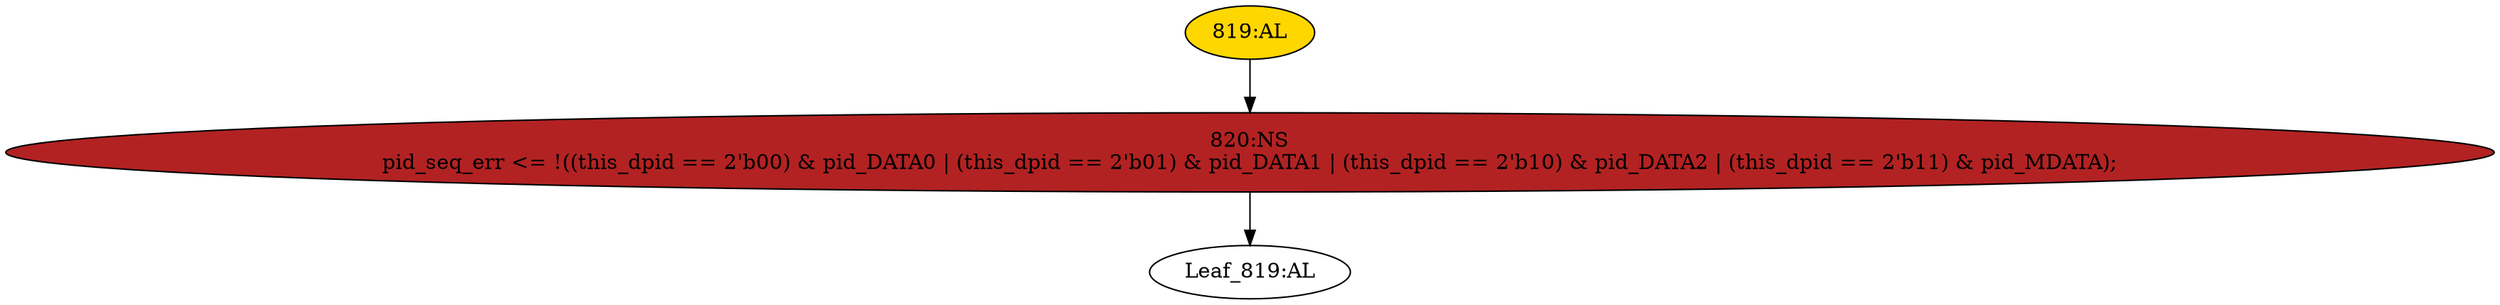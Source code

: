 strict digraph "" {
	node [label="\N"];
	"820:NS"	 [ast="<pyverilog.vparser.ast.NonblockingSubstitution object at 0x7fae5e1c9110>",
		fillcolor=firebrick,
		label="820:NS
pid_seq_err <= !((this_dpid == 2'b00) & pid_DATA0 | (this_dpid == 2'b01) & pid_DATA1 | (this_dpid == 2'b10) & pid_DATA2 | (\
this_dpid == 2'b11) & pid_MDATA);",
		statements="[<pyverilog.vparser.ast.NonblockingSubstitution object at 0x7fae5e1c9110>]",
		style=filled,
		typ=NonblockingSubstitution];
	"Leaf_819:AL"	 [def_var="['pid_seq_err']",
		label="Leaf_819:AL"];
	"820:NS" -> "Leaf_819:AL"	 [cond="[]",
		lineno=None];
	"819:AL"	 [ast="<pyverilog.vparser.ast.Always object at 0x7fae5e225fd0>",
		clk_sens=True,
		fillcolor=gold,
		label="819:AL",
		sens="['clk']",
		statements="[]",
		style=filled,
		typ=Always,
		use_var="['this_dpid', 'pid_MDATA', 'pid_DATA2', 'pid_DATA1', 'pid_DATA0']"];
	"819:AL" -> "820:NS"	 [cond="[]",
		lineno=None];
}
